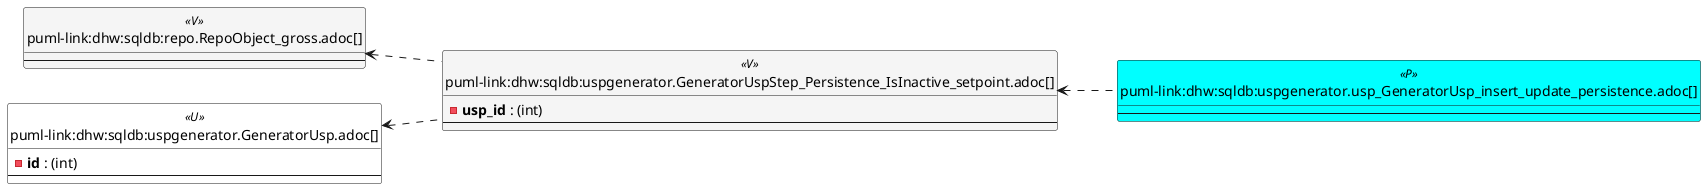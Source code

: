 @startuml
left to right direction
'top to bottom direction
hide circle
'avoide "." issues:
set namespaceSeparator none


skinparam class {
  BackgroundColor White
  BackgroundColor<<FN>> Yellow
  BackgroundColor<<FS>> Yellow
  BackgroundColor<<FT>> LightGray
  BackgroundColor<<IF>> Yellow
  BackgroundColor<<IS>> Yellow
  BackgroundColor<<P>> Aqua
  BackgroundColor<<PC>> Aqua
  BackgroundColor<<SN>> Yellow
  BackgroundColor<<SO>> SlateBlue
  BackgroundColor<<TF>> LightGray
  BackgroundColor<<TR>> Tomato
  BackgroundColor<<U>> White
  BackgroundColor<<V>> WhiteSmoke
  BackgroundColor<<X>> Aqua
  BackgroundColor<<external>> AliceBlue
}


entity "puml-link:dhw:sqldb:repo.RepoObject_gross.adoc[]" as repo.RepoObject_gross << V >> {
  --
}

entity "puml-link:dhw:sqldb:uspgenerator.GeneratorUsp.adoc[]" as uspgenerator.GeneratorUsp << U >> {
  - **id** : (int)
  --
}

entity "puml-link:dhw:sqldb:uspgenerator.GeneratorUspStep_Persistence_IsInactive_setpoint.adoc[]" as uspgenerator.GeneratorUspStep_Persistence_IsInactive_setpoint << V >> {
  - **usp_id** : (int)
  --
}

entity "puml-link:dhw:sqldb:uspgenerator.usp_GeneratorUsp_insert_update_persistence.adoc[]" as uspgenerator.usp_GeneratorUsp_insert_update_persistence << P >> {
  --
}

repo.RepoObject_gross <.. uspgenerator.GeneratorUspStep_Persistence_IsInactive_setpoint
uspgenerator.GeneratorUsp <.. uspgenerator.GeneratorUspStep_Persistence_IsInactive_setpoint
uspgenerator.GeneratorUspStep_Persistence_IsInactive_setpoint <.. uspgenerator.usp_GeneratorUsp_insert_update_persistence
@enduml

